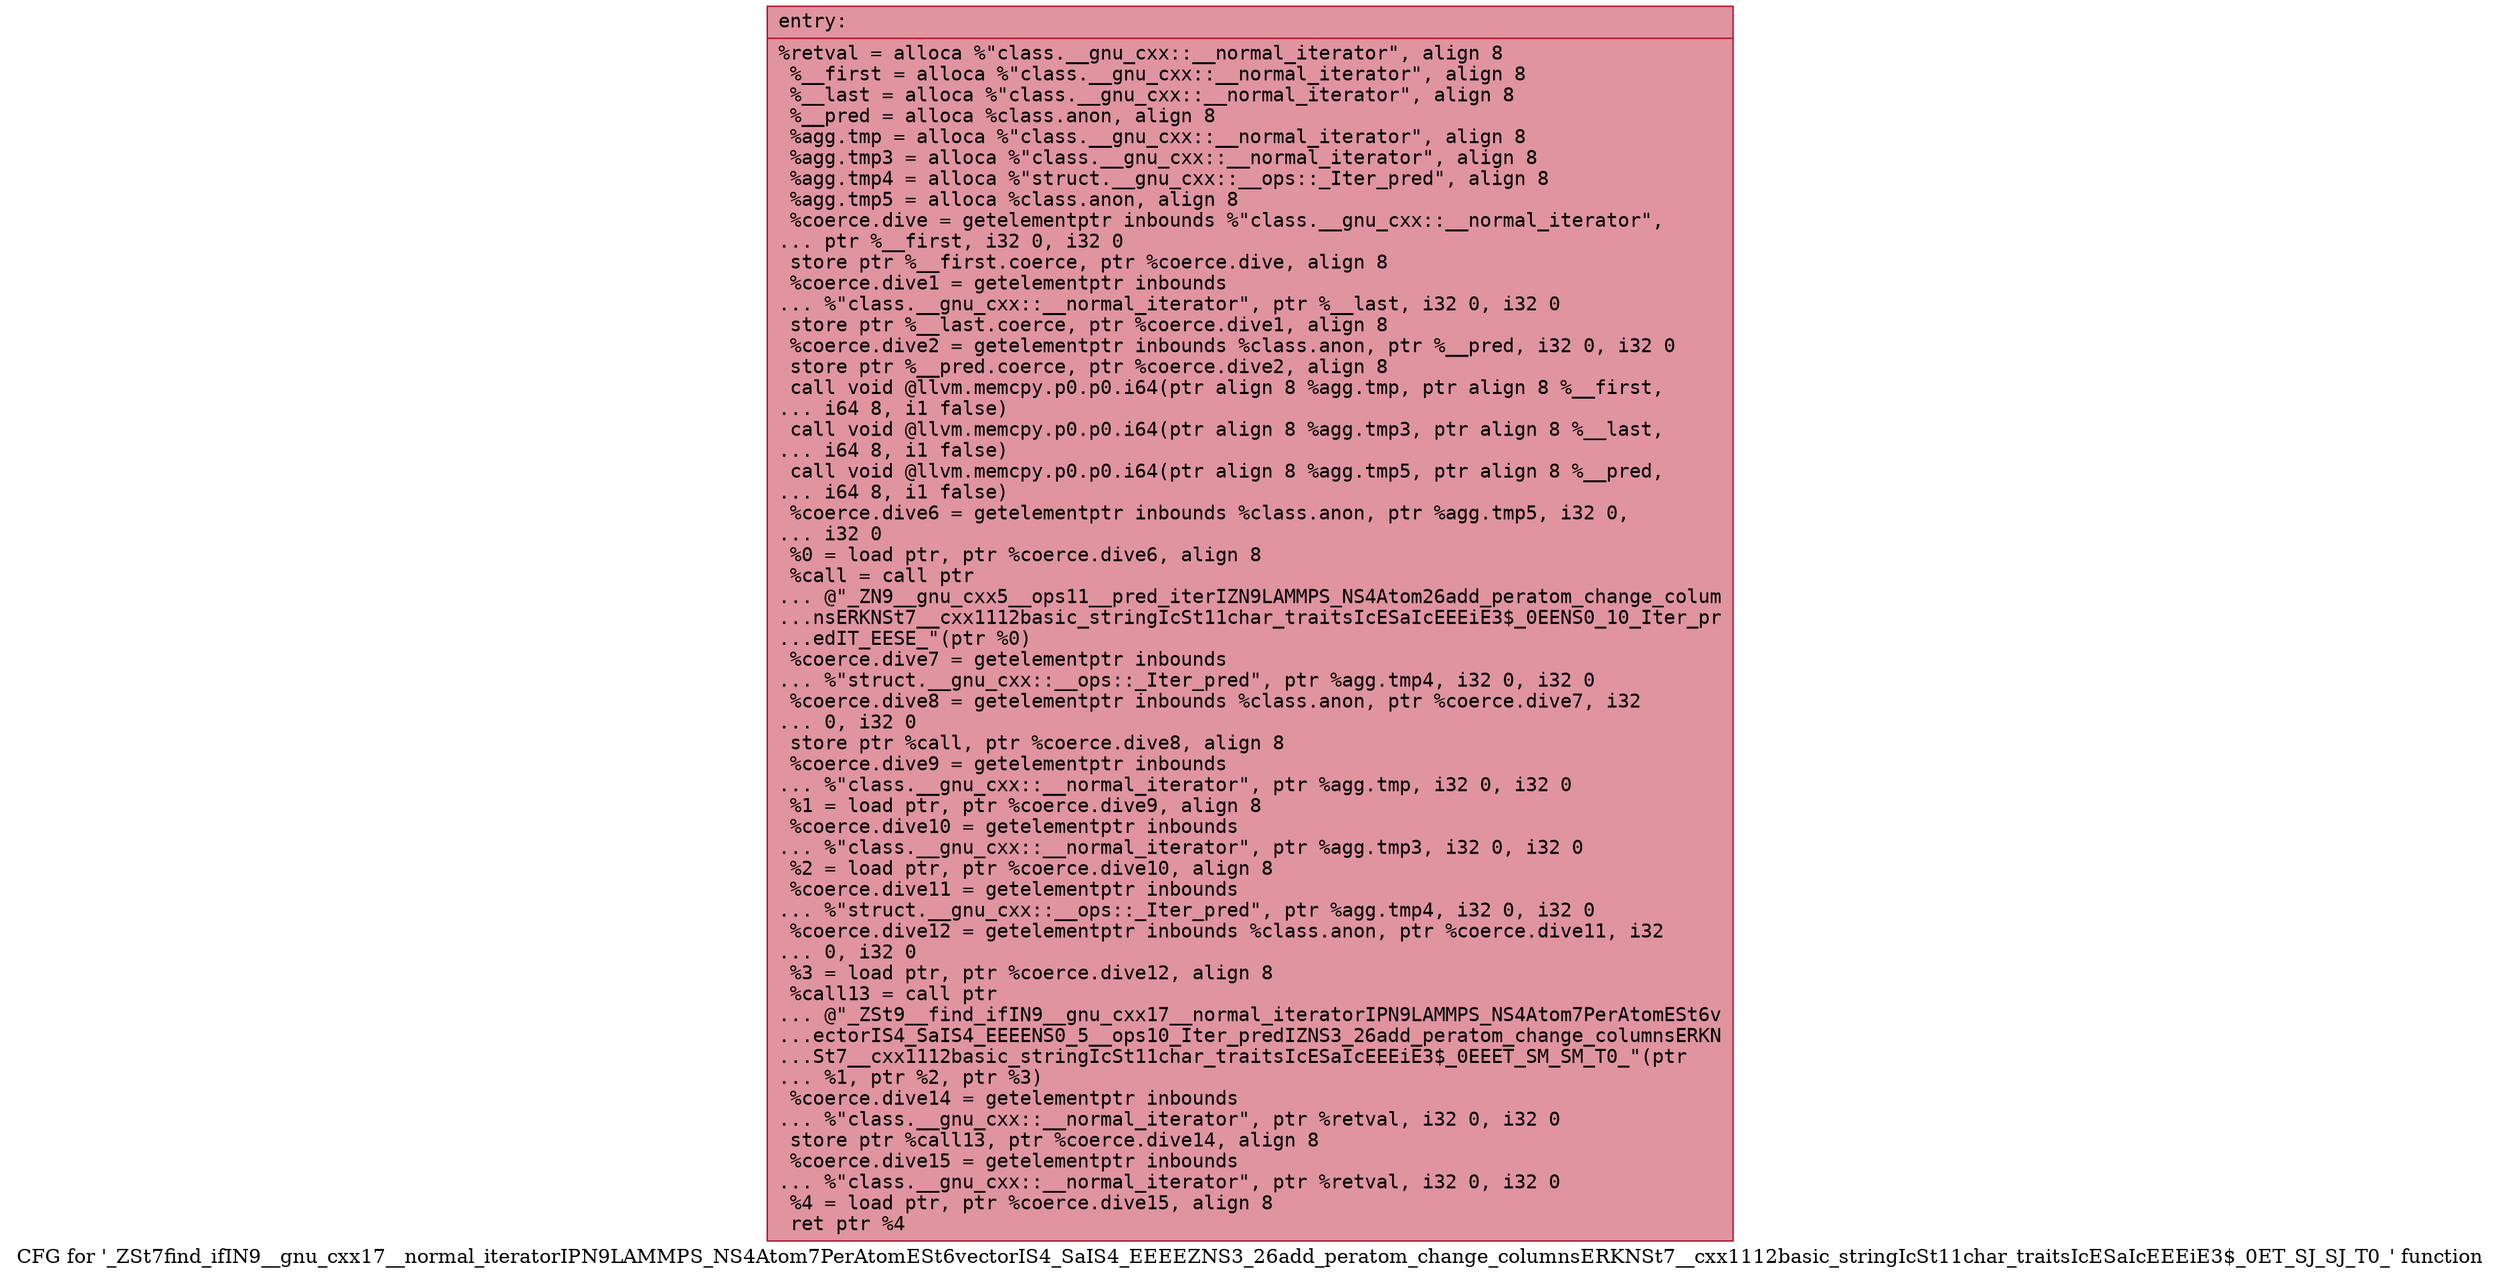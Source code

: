 digraph "CFG for '_ZSt7find_ifIN9__gnu_cxx17__normal_iteratorIPN9LAMMPS_NS4Atom7PerAtomESt6vectorIS4_SaIS4_EEEEZNS3_26add_peratom_change_columnsERKNSt7__cxx1112basic_stringIcSt11char_traitsIcESaIcEEEiE3$_0ET_SJ_SJ_T0_' function" {
	label="CFG for '_ZSt7find_ifIN9__gnu_cxx17__normal_iteratorIPN9LAMMPS_NS4Atom7PerAtomESt6vectorIS4_SaIS4_EEEEZNS3_26add_peratom_change_columnsERKNSt7__cxx1112basic_stringIcSt11char_traitsIcESaIcEEEiE3$_0ET_SJ_SJ_T0_' function";

	Node0x55aea8dcaa20 [shape=record,color="#b70d28ff", style=filled, fillcolor="#b70d2870" fontname="Courier",label="{entry:\l|  %retval = alloca %\"class.__gnu_cxx::__normal_iterator\", align 8\l  %__first = alloca %\"class.__gnu_cxx::__normal_iterator\", align 8\l  %__last = alloca %\"class.__gnu_cxx::__normal_iterator\", align 8\l  %__pred = alloca %class.anon, align 8\l  %agg.tmp = alloca %\"class.__gnu_cxx::__normal_iterator\", align 8\l  %agg.tmp3 = alloca %\"class.__gnu_cxx::__normal_iterator\", align 8\l  %agg.tmp4 = alloca %\"struct.__gnu_cxx::__ops::_Iter_pred\", align 8\l  %agg.tmp5 = alloca %class.anon, align 8\l  %coerce.dive = getelementptr inbounds %\"class.__gnu_cxx::__normal_iterator\",\l... ptr %__first, i32 0, i32 0\l  store ptr %__first.coerce, ptr %coerce.dive, align 8\l  %coerce.dive1 = getelementptr inbounds\l... %\"class.__gnu_cxx::__normal_iterator\", ptr %__last, i32 0, i32 0\l  store ptr %__last.coerce, ptr %coerce.dive1, align 8\l  %coerce.dive2 = getelementptr inbounds %class.anon, ptr %__pred, i32 0, i32 0\l  store ptr %__pred.coerce, ptr %coerce.dive2, align 8\l  call void @llvm.memcpy.p0.p0.i64(ptr align 8 %agg.tmp, ptr align 8 %__first,\l... i64 8, i1 false)\l  call void @llvm.memcpy.p0.p0.i64(ptr align 8 %agg.tmp3, ptr align 8 %__last,\l... i64 8, i1 false)\l  call void @llvm.memcpy.p0.p0.i64(ptr align 8 %agg.tmp5, ptr align 8 %__pred,\l... i64 8, i1 false)\l  %coerce.dive6 = getelementptr inbounds %class.anon, ptr %agg.tmp5, i32 0,\l... i32 0\l  %0 = load ptr, ptr %coerce.dive6, align 8\l  %call = call ptr\l... @\"_ZN9__gnu_cxx5__ops11__pred_iterIZN9LAMMPS_NS4Atom26add_peratom_change_colum\l...nsERKNSt7__cxx1112basic_stringIcSt11char_traitsIcESaIcEEEiE3$_0EENS0_10_Iter_pr\l...edIT_EESE_\"(ptr %0)\l  %coerce.dive7 = getelementptr inbounds\l... %\"struct.__gnu_cxx::__ops::_Iter_pred\", ptr %agg.tmp4, i32 0, i32 0\l  %coerce.dive8 = getelementptr inbounds %class.anon, ptr %coerce.dive7, i32\l... 0, i32 0\l  store ptr %call, ptr %coerce.dive8, align 8\l  %coerce.dive9 = getelementptr inbounds\l... %\"class.__gnu_cxx::__normal_iterator\", ptr %agg.tmp, i32 0, i32 0\l  %1 = load ptr, ptr %coerce.dive9, align 8\l  %coerce.dive10 = getelementptr inbounds\l... %\"class.__gnu_cxx::__normal_iterator\", ptr %agg.tmp3, i32 0, i32 0\l  %2 = load ptr, ptr %coerce.dive10, align 8\l  %coerce.dive11 = getelementptr inbounds\l... %\"struct.__gnu_cxx::__ops::_Iter_pred\", ptr %agg.tmp4, i32 0, i32 0\l  %coerce.dive12 = getelementptr inbounds %class.anon, ptr %coerce.dive11, i32\l... 0, i32 0\l  %3 = load ptr, ptr %coerce.dive12, align 8\l  %call13 = call ptr\l... @\"_ZSt9__find_ifIN9__gnu_cxx17__normal_iteratorIPN9LAMMPS_NS4Atom7PerAtomESt6v\l...ectorIS4_SaIS4_EEEENS0_5__ops10_Iter_predIZNS3_26add_peratom_change_columnsERKN\l...St7__cxx1112basic_stringIcSt11char_traitsIcESaIcEEEiE3$_0EEET_SM_SM_T0_\"(ptr\l... %1, ptr %2, ptr %3)\l  %coerce.dive14 = getelementptr inbounds\l... %\"class.__gnu_cxx::__normal_iterator\", ptr %retval, i32 0, i32 0\l  store ptr %call13, ptr %coerce.dive14, align 8\l  %coerce.dive15 = getelementptr inbounds\l... %\"class.__gnu_cxx::__normal_iterator\", ptr %retval, i32 0, i32 0\l  %4 = load ptr, ptr %coerce.dive15, align 8\l  ret ptr %4\l}"];
}
